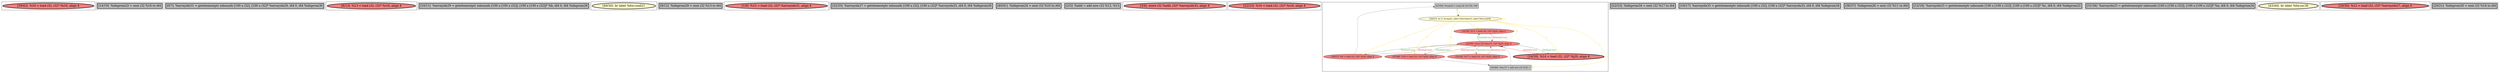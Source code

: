 
digraph G {





subgraph cluster20 {


node1658 [penwidth=3.0,fontsize=20,fillcolor=lightcoral,label="[39/42]  %10 = load i32, i32* %i16, align 4",shape=ellipse,style=filled ]



}

subgraph cluster18 {


node1656 [penwidth=3.0,fontsize=20,fillcolor=grey,label="[14/19]  %idxprom32 = sext i32 %16 to i64",shape=rectangle,style=filled ]



}

subgraph cluster16 {


node1654 [penwidth=3.0,fontsize=20,fillcolor=grey,label="[0/7]  %arrayidx31 = getelementptr inbounds [100 x i32], [100 x i32]* %arrayidx29, i64 0, i64 %idxprom30",shape=rectangle,style=filled ]



}

subgraph cluster17 {


node1655 [penwidth=3.0,fontsize=20,fillcolor=lightcoral,label="[8/13]  %13 = load i32, i32* %i16, align 4",shape=ellipse,style=filled ]



}

subgraph cluster4 {


node1634 [penwidth=3.0,fontsize=20,fillcolor=grey,label="[10/11]  %arrayidx29 = getelementptr inbounds [100 x [100 x i32]], [100 x [100 x i32]]* %b, i64 0, i64 %idxprom28",shape=rectangle,style=filled ]



}

subgraph cluster3 {


node1633 [penwidth=3.0,fontsize=20,fillcolor=lemonchiffon,label="[49/50]  br label %for.cond21",shape=ellipse,style=filled ]



}

subgraph cluster2 {


node1632 [penwidth=3.0,fontsize=20,fillcolor=grey,label="[9/12]  %idxprom28 = sext i32 %13 to i64",shape=rectangle,style=filled ]



}

subgraph cluster1 {


node1631 [penwidth=3.0,fontsize=20,fillcolor=lightcoral,label="[1/6]  %15 = load i32, i32* %arrayidx31, align 4",shape=ellipse,style=filled ]



}

subgraph cluster12 {


node1650 [penwidth=3.0,fontsize=20,fillcolor=grey,label="[32/33]  %arrayidx27 = getelementptr inbounds [100 x i32], [100 x i32]* %arrayidx25, i64 0, i64 %idxprom26",shape=rectangle,style=filled ]



}

subgraph cluster5 {


node1635 [penwidth=3.0,fontsize=20,fillcolor=grey,label="[40/41]  %idxprom24 = sext i32 %10 to i64",shape=rectangle,style=filled ]



}

subgraph cluster0 {


node1630 [penwidth=3.0,fontsize=20,fillcolor=grey,label="[2/5]  %add = add nsw i32 %12, %15",shape=rectangle,style=filled ]



}

subgraph cluster6 {


node1636 [penwidth=3.0,fontsize=20,fillcolor=lightcoral,label="[3/4]  store i32 %add, i32* %arrayidx35, align 4",shape=ellipse,style=filled ]



}

subgraph cluster14 {


node1652 [penwidth=3.0,fontsize=20,fillcolor=lightcoral,label="[22/23]  %16 = load i32, i32* %i16, align 4",shape=ellipse,style=filled ]



}

subgraph cluster7 {


node1644 [fillcolor=grey,label="[27/56]  %cmp22 = icmp slt i32 %9, 100",shape=rectangle,style=filled ]
node1643 [fillcolor=lemonchiffon,label="[28/55]  br i1 %cmp22, label %for.body23, label %for.end38",shape=ellipse,style=filled ]
node1637 [fillcolor=lightcoral,label="[51/54]  %17 = load i32, i32* %j20, align 4",shape=ellipse,style=filled ]
node1639 [fillcolor=lightcoral,label="[47/48]  %18 = load i32, i32* %j20, align 4",shape=ellipse,style=filled ]
node1638 [fillcolor=grey,label="[45/46]  %inc37 = add nsw i32 %18, 1",shape=rectangle,style=filled ]
node1640 [fillcolor=lightcoral,label="[25/58]  store i32 %inc37, i32* %j20, align 4",shape=ellipse,style=filled ]
node1645 [fillcolor=lightcoral,label="[26/57]  %9 = load i32, i32* %j20, align 4",shape=ellipse,style=filled ]
node1641 [penwidth=3.0,fontsize=20,fillcolor=lightcoral,label="[24/59]  %14 = load i32, i32* %j20, align 4",shape=ellipse,style=filled ]
node1642 [fillcolor=lightcoral,label="[35/38]  %11 = load i32, i32* %j20, align 4",shape=ellipse,style=filled ]

node1643->node1640 [style=solid,color=gold,label="C",penwidth=1.0,fontcolor=gold ]
node1643->node1638 [style=solid,color=gold,label="C",penwidth=1.0,fontcolor=gold ]
node1643->node1641 [style=solid,color=gold,label="C",penwidth=1.0,fontcolor=gold ]
node1643->node1639 [style=solid,color=gold,label="C",penwidth=1.0,fontcolor=gold ]
node1640->node1645 [style=solid,color=forestgreen,label="T|indep|Const",penwidth=1.0,fontcolor=forestgreen ]
node1645->node1640 [style=solid,color=firebrick3,label="A|indep|Const",penwidth=1.0,fontcolor=firebrick3 ]
node1643->node1644 [style=solid,color=gold,label="C",penwidth=1.0,fontcolor=gold ]
node1639->node1640 [style=solid,color=firebrick3,label="A|indep|Const",penwidth=1.0,fontcolor=firebrick3 ]
node1641->node1640 [style=solid,color=firebrick3,label="A|indep|Const",penwidth=1.0,fontcolor=firebrick3 ]
node1638->node1640 [style=solid,color=black,label="",penwidth=0.5,fontcolor=black ]
node1644->node1643 [style=solid,color=black,label="",penwidth=0.5,fontcolor=black ]
node1643->node1642 [style=solid,color=gold,label="C",penwidth=1.0,fontcolor=gold ]
node1645->node1644 [style=solid,color=black,label="",penwidth=0.5,fontcolor=black ]
node1640->node1639 [style=solid,color=forestgreen,label="T|indep|Const",penwidth=1.0,fontcolor=forestgreen ]
node1643->node1643 [style=solid,color=gold,label="C",penwidth=1.0,fontcolor=gold ]
node1639->node1638 [style=solid,color=black,label="",penwidth=0.5,fontcolor=black ]
node1643->node1645 [style=solid,color=gold,label="C",penwidth=1.0,fontcolor=gold ]
node1642->node1640 [style=solid,color=firebrick3,label="A|indep|Const",penwidth=1.0,fontcolor=firebrick3 ]
node1640->node1637 [style=solid,color=forestgreen,label="T|indep|Const",penwidth=1.0,fontcolor=forestgreen ]
node1643->node1637 [style=solid,color=gold,label="C",penwidth=1.0,fontcolor=gold ]
node1637->node1640 [style=solid,color=firebrick3,label="A|indep|Const",penwidth=1.0,fontcolor=firebrick3 ]
node1640->node1641 [style=solid,color=forestgreen,label="T|indep|Const",penwidth=1.0,fontcolor=forestgreen ]
node1640->node1642 [style=solid,color=forestgreen,label="T|indep|Const",penwidth=1.0,fontcolor=forestgreen ]


}

subgraph cluster8 {


node1646 [penwidth=3.0,fontsize=20,fillcolor=grey,label="[52/53]  %idxprom34 = sext i32 %17 to i64",shape=rectangle,style=filled ]



}

subgraph cluster21 {


node1659 [penwidth=3.0,fontsize=20,fillcolor=grey,label="[16/17]  %arrayidx35 = getelementptr inbounds [100 x i32], [100 x i32]* %arrayidx33, i64 0, i64 %idxprom34",shape=rectangle,style=filled ]



}

subgraph cluster9 {


node1647 [penwidth=3.0,fontsize=20,fillcolor=grey,label="[36/37]  %idxprom26 = sext i32 %11 to i64",shape=rectangle,style=filled ]



}

subgraph cluster19 {


node1657 [penwidth=3.0,fontsize=20,fillcolor=grey,label="[15/18]  %arrayidx33 = getelementptr inbounds [100 x [100 x i32]], [100 x [100 x i32]]* %c, i64 0, i64 %idxprom32",shape=rectangle,style=filled ]



}

subgraph cluster10 {


node1648 [penwidth=3.0,fontsize=20,fillcolor=grey,label="[31/34]  %arrayidx25 = getelementptr inbounds [100 x [100 x i32]], [100 x [100 x i32]]* %a, i64 0, i64 %idxprom24",shape=rectangle,style=filled ]



}

subgraph cluster11 {


node1649 [penwidth=3.0,fontsize=20,fillcolor=lemonchiffon,label="[43/44]  br label %for.inc36",shape=ellipse,style=filled ]



}

subgraph cluster13 {


node1651 [penwidth=3.0,fontsize=20,fillcolor=lightcoral,label="[29/30]  %12 = load i32, i32* %arrayidx27, align 4",shape=ellipse,style=filled ]



}

subgraph cluster15 {


node1653 [penwidth=3.0,fontsize=20,fillcolor=grey,label="[20/21]  %idxprom30 = sext i32 %14 to i64",shape=rectangle,style=filled ]



}

}
